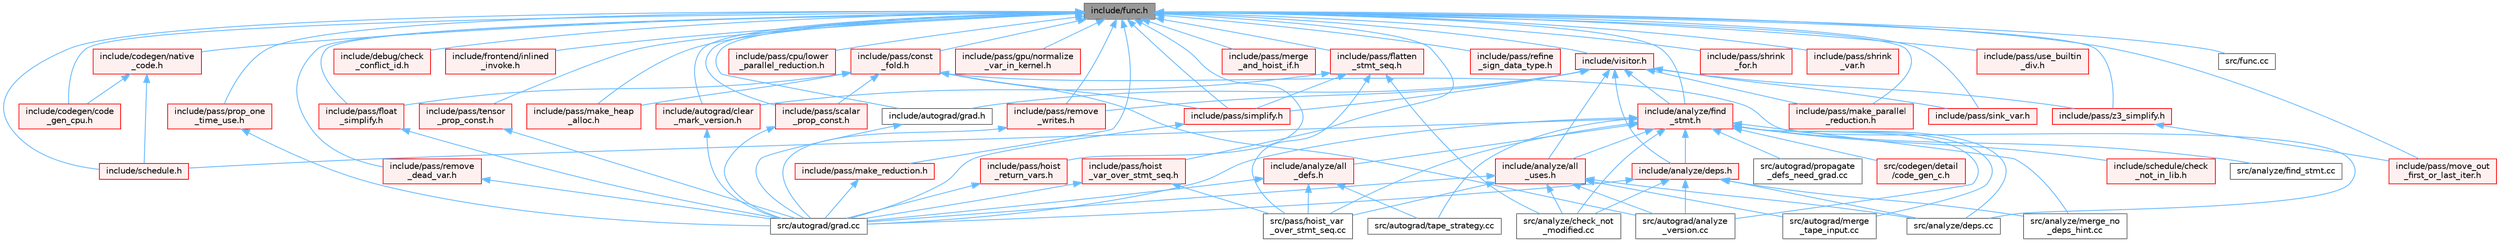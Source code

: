 digraph "include/func.h"
{
 // LATEX_PDF_SIZE
  bgcolor="transparent";
  edge [fontname=Helvetica,fontsize=10,labelfontname=Helvetica,labelfontsize=10];
  node [fontname=Helvetica,fontsize=10,shape=box,height=0.2,width=0.4];
  Node1 [label="include/func.h",height=0.2,width=0.4,color="gray40", fillcolor="grey60", style="filled", fontcolor="black",tooltip=" "];
  Node1 -> Node2 [dir="back",color="steelblue1",style="solid"];
  Node2 [label="include/analyze/find\l_stmt.h",height=0.2,width=0.4,color="red", fillcolor="#FFF0F0", style="filled",URL="$find__stmt_8h.html",tooltip=" "];
  Node2 -> Node3 [dir="back",color="steelblue1",style="solid"];
  Node3 [label="include/analyze/all\l_defs.h",height=0.2,width=0.4,color="red", fillcolor="#FFF0F0", style="filled",URL="$all__defs_8h.html",tooltip=" "];
  Node3 -> Node6 [dir="back",color="steelblue1",style="solid"];
  Node6 [label="src/autograd/grad.cc",height=0.2,width=0.4,color="grey40", fillcolor="white", style="filled",URL="$grad_8cc.html",tooltip=" "];
  Node3 -> Node7 [dir="back",color="steelblue1",style="solid"];
  Node7 [label="src/autograd/tape_strategy.cc",height=0.2,width=0.4,color="grey40", fillcolor="white", style="filled",URL="$tape__strategy_8cc.html",tooltip=" "];
  Node3 -> Node8 [dir="back",color="steelblue1",style="solid"];
  Node8 [label="src/pass/hoist_var\l_over_stmt_seq.cc",height=0.2,width=0.4,color="grey40", fillcolor="white", style="filled",URL="$hoist__var__over__stmt__seq_8cc.html",tooltip=" "];
  Node2 -> Node12 [dir="back",color="steelblue1",style="solid"];
  Node12 [label="include/analyze/all\l_uses.h",height=0.2,width=0.4,color="red", fillcolor="#FFF0F0", style="filled",URL="$all__uses_8h.html",tooltip=" "];
  Node12 -> Node90 [dir="back",color="steelblue1",style="solid"];
  Node90 [label="src/analyze/check_not\l_modified.cc",height=0.2,width=0.4,color="grey40", fillcolor="white", style="filled",URL="$check__not__modified_8cc.html",tooltip=" "];
  Node12 -> Node91 [dir="back",color="steelblue1",style="solid"];
  Node91 [label="src/analyze/deps.cc",height=0.2,width=0.4,color="grey40", fillcolor="white", style="filled",URL="$deps_8cc.html",tooltip=" "];
  Node12 -> Node71 [dir="back",color="steelblue1",style="solid"];
  Node71 [label="src/autograd/analyze\l_version.cc",height=0.2,width=0.4,color="grey40", fillcolor="white", style="filled",URL="$analyze__version_8cc.html",tooltip=" "];
  Node12 -> Node6 [dir="back",color="steelblue1",style="solid"];
  Node12 -> Node54 [dir="back",color="steelblue1",style="solid"];
  Node54 [label="src/autograd/merge\l_tape_input.cc",height=0.2,width=0.4,color="grey40", fillcolor="white", style="filled",URL="$merge__tape__input_8cc.html",tooltip=" "];
  Node12 -> Node8 [dir="back",color="steelblue1",style="solid"];
  Node2 -> Node106 [dir="back",color="steelblue1",style="solid"];
  Node106 [label="include/analyze/deps.h",height=0.2,width=0.4,color="red", fillcolor="#FFF0F0", style="filled",URL="$deps_8h.html",tooltip=" "];
  Node106 -> Node90 [dir="back",color="steelblue1",style="solid"];
  Node106 -> Node91 [dir="back",color="steelblue1",style="solid"];
  Node106 -> Node107 [dir="back",color="steelblue1",style="solid"];
  Node107 [label="src/analyze/merge_no\l_deps_hint.cc",height=0.2,width=0.4,color="grey40", fillcolor="white", style="filled",URL="$merge__no__deps__hint_8cc.html",tooltip=" "];
  Node106 -> Node71 [dir="back",color="steelblue1",style="solid"];
  Node106 -> Node6 [dir="back",color="steelblue1",style="solid"];
  Node2 -> Node22 [dir="back",color="steelblue1",style="solid"];
  Node22 [label="include/schedule.h",height=0.2,width=0.4,color="red", fillcolor="#FFF0F0", style="filled",URL="$schedule_8h.html",tooltip=" "];
  Node2 -> Node110 [dir="back",color="steelblue1",style="solid"];
  Node110 [label="include/schedule/check\l_not_in_lib.h",height=0.2,width=0.4,color="red", fillcolor="#FFF0F0", style="filled",URL="$check__not__in__lib_8h.html",tooltip=" "];
  Node2 -> Node90 [dir="back",color="steelblue1",style="solid"];
  Node2 -> Node91 [dir="back",color="steelblue1",style="solid"];
  Node2 -> Node111 [dir="back",color="steelblue1",style="solid"];
  Node111 [label="src/analyze/find_stmt.cc",height=0.2,width=0.4,color="grey40", fillcolor="white", style="filled",URL="$find__stmt_8cc.html",tooltip=" "];
  Node2 -> Node107 [dir="back",color="steelblue1",style="solid"];
  Node2 -> Node71 [dir="back",color="steelblue1",style="solid"];
  Node2 -> Node6 [dir="back",color="steelblue1",style="solid"];
  Node2 -> Node54 [dir="back",color="steelblue1",style="solid"];
  Node2 -> Node112 [dir="back",color="steelblue1",style="solid"];
  Node112 [label="src/autograd/propagate\l_defs_need_grad.cc",height=0.2,width=0.4,color="grey40", fillcolor="white", style="filled",URL="$propagate__defs__need__grad_8cc.html",tooltip=" "];
  Node2 -> Node7 [dir="back",color="steelblue1",style="solid"];
  Node2 -> Node113 [dir="back",color="steelblue1",style="solid"];
  Node113 [label="src/codegen/detail\l/code_gen_c.h",height=0.2,width=0.4,color="red", fillcolor="#FFF0F0", style="filled",URL="$src_2codegen_2detail_2code__gen__c_8h.html",tooltip=" "];
  Node2 -> Node8 [dir="back",color="steelblue1",style="solid"];
  Node1 -> Node114 [dir="back",color="steelblue1",style="solid"];
  Node114 [label="include/autograd/clear\l_mark_version.h",height=0.2,width=0.4,color="red", fillcolor="#FFF0F0", style="filled",URL="$clear__mark__version_8h.html",tooltip=" "];
  Node114 -> Node6 [dir="back",color="steelblue1",style="solid"];
  Node1 -> Node115 [dir="back",color="steelblue1",style="solid"];
  Node115 [label="include/autograd/grad.h",height=0.2,width=0.4,color="grey40", fillcolor="white", style="filled",URL="$grad_8h.html",tooltip=" "];
  Node115 -> Node6 [dir="back",color="steelblue1",style="solid"];
  Node1 -> Node116 [dir="back",color="steelblue1",style="solid"];
  Node116 [label="include/codegen/code\l_gen_cpu.h",height=0.2,width=0.4,color="red", fillcolor="#FFF0F0", style="filled",URL="$code__gen__cpu_8h.html",tooltip=" "];
  Node1 -> Node118 [dir="back",color="steelblue1",style="solid"];
  Node118 [label="include/codegen/native\l_code.h",height=0.2,width=0.4,color="red", fillcolor="#FFF0F0", style="filled",URL="$native__code_8h.html",tooltip=" "];
  Node118 -> Node116 [dir="back",color="steelblue1",style="solid"];
  Node118 -> Node22 [dir="back",color="steelblue1",style="solid"];
  Node1 -> Node129 [dir="back",color="steelblue1",style="solid"];
  Node129 [label="include/debug/check\l_conflict_id.h",height=0.2,width=0.4,color="red", fillcolor="#FFF0F0", style="filled",URL="$check__conflict__id_8h.html",tooltip=" "];
  Node1 -> Node131 [dir="back",color="steelblue1",style="solid"];
  Node131 [label="include/frontend/inlined\l_invoke.h",height=0.2,width=0.4,color="red", fillcolor="#FFF0F0", style="filled",URL="$inlined__invoke_8h.html",tooltip=" "];
  Node1 -> Node132 [dir="back",color="steelblue1",style="solid"];
  Node132 [label="include/pass/const\l_fold.h",height=0.2,width=0.4,color="red", fillcolor="#FFF0F0", style="filled",URL="$const__fold_8h.html",tooltip=" "];
  Node132 -> Node134 [dir="back",color="steelblue1",style="solid"];
  Node134 [label="include/pass/float\l_simplify.h",height=0.2,width=0.4,color="red", fillcolor="#FFF0F0", style="filled",URL="$float__simplify_8h.html",tooltip=" "];
  Node134 -> Node6 [dir="back",color="steelblue1",style="solid"];
  Node132 -> Node136 [dir="back",color="steelblue1",style="solid"];
  Node136 [label="include/pass/make_heap\l_alloc.h",height=0.2,width=0.4,color="red", fillcolor="#FFF0F0", style="filled",URL="$make__heap__alloc_8h.html",tooltip=" "];
  Node132 -> Node137 [dir="back",color="steelblue1",style="solid"];
  Node137 [label="include/pass/scalar\l_prop_const.h",height=0.2,width=0.4,color="red", fillcolor="#FFF0F0", style="filled",URL="$scalar__prop__const_8h.html",tooltip=" "];
  Node137 -> Node6 [dir="back",color="steelblue1",style="solid"];
  Node132 -> Node64 [dir="back",color="steelblue1",style="solid"];
  Node64 [label="include/pass/simplify.h",height=0.2,width=0.4,color="red", fillcolor="#FFF0F0", style="filled",URL="$simplify_8h.html",tooltip=" "];
  Node64 -> Node6 [dir="back",color="steelblue1",style="solid"];
  Node132 -> Node91 [dir="back",color="steelblue1",style="solid"];
  Node132 -> Node71 [dir="back",color="steelblue1",style="solid"];
  Node1 -> Node139 [dir="back",color="steelblue1",style="solid"];
  Node139 [label="include/pass/cpu/lower\l_parallel_reduction.h",height=0.2,width=0.4,color="red", fillcolor="#FFF0F0", style="filled",URL="$cpu_2lower__parallel__reduction_8h.html",tooltip=" "];
  Node1 -> Node140 [dir="back",color="steelblue1",style="solid"];
  Node140 [label="include/pass/flatten\l_stmt_seq.h",height=0.2,width=0.4,color="red", fillcolor="#FFF0F0", style="filled",URL="$flatten__stmt__seq_8h.html",tooltip=" "];
  Node140 -> Node114 [dir="back",color="steelblue1",style="solid"];
  Node140 -> Node64 [dir="back",color="steelblue1",style="solid"];
  Node140 -> Node90 [dir="back",color="steelblue1",style="solid"];
  Node140 -> Node8 [dir="back",color="steelblue1",style="solid"];
  Node1 -> Node134 [dir="back",color="steelblue1",style="solid"];
  Node1 -> Node80 [dir="back",color="steelblue1",style="solid"];
  Node80 [label="include/pass/gpu/normalize\l_var_in_kernel.h",height=0.2,width=0.4,color="red", fillcolor="#FFF0F0", style="filled",URL="$normalize__var__in__kernel_8h.html",tooltip=" "];
  Node1 -> Node144 [dir="back",color="steelblue1",style="solid"];
  Node144 [label="include/pass/hoist\l_return_vars.h",height=0.2,width=0.4,color="red", fillcolor="#FFF0F0", style="filled",URL="$hoist__return__vars_8h.html",tooltip=" "];
  Node144 -> Node6 [dir="back",color="steelblue1",style="solid"];
  Node1 -> Node146 [dir="back",color="steelblue1",style="solid"];
  Node146 [label="include/pass/hoist\l_var_over_stmt_seq.h",height=0.2,width=0.4,color="red", fillcolor="#FFF0F0", style="filled",URL="$hoist__var__over__stmt__seq_8h.html",tooltip=" "];
  Node146 -> Node6 [dir="back",color="steelblue1",style="solid"];
  Node146 -> Node8 [dir="back",color="steelblue1",style="solid"];
  Node1 -> Node136 [dir="back",color="steelblue1",style="solid"];
  Node1 -> Node75 [dir="back",color="steelblue1",style="solid"];
  Node75 [label="include/pass/make_parallel\l_reduction.h",height=0.2,width=0.4,color="red", fillcolor="#FFF0F0", style="filled",URL="$make__parallel__reduction_8h.html",tooltip=" "];
  Node1 -> Node147 [dir="back",color="steelblue1",style="solid"];
  Node147 [label="include/pass/make_reduction.h",height=0.2,width=0.4,color="red", fillcolor="#FFF0F0", style="filled",URL="$make__reduction_8h.html",tooltip=" "];
  Node147 -> Node6 [dir="back",color="steelblue1",style="solid"];
  Node1 -> Node148 [dir="back",color="steelblue1",style="solid"];
  Node148 [label="include/pass/merge\l_and_hoist_if.h",height=0.2,width=0.4,color="red", fillcolor="#FFF0F0", style="filled",URL="$merge__and__hoist__if_8h.html",tooltip=" "];
  Node1 -> Node149 [dir="back",color="steelblue1",style="solid"];
  Node149 [label="include/pass/move_out\l_first_or_last_iter.h",height=0.2,width=0.4,color="red", fillcolor="#FFF0F0", style="filled",URL="$move__out__first__or__last__iter_8h.html",tooltip=" "];
  Node1 -> Node151 [dir="back",color="steelblue1",style="solid"];
  Node151 [label="include/pass/prop_one\l_time_use.h",height=0.2,width=0.4,color="red", fillcolor="#FFF0F0", style="filled",URL="$prop__one__time__use_8h.html",tooltip=" "];
  Node151 -> Node6 [dir="back",color="steelblue1",style="solid"];
  Node1 -> Node152 [dir="back",color="steelblue1",style="solid"];
  Node152 [label="include/pass/refine\l_sign_data_type.h",height=0.2,width=0.4,color="red", fillcolor="#FFF0F0", style="filled",URL="$refine__sign__data__type_8h.html",tooltip=" "];
  Node1 -> Node154 [dir="back",color="steelblue1",style="solid"];
  Node154 [label="include/pass/remove\l_dead_var.h",height=0.2,width=0.4,color="red", fillcolor="#FFF0F0", style="filled",URL="$remove__dead__var_8h.html",tooltip=" "];
  Node154 -> Node6 [dir="back",color="steelblue1",style="solid"];
  Node1 -> Node155 [dir="back",color="steelblue1",style="solid"];
  Node155 [label="include/pass/remove\l_writes.h",height=0.2,width=0.4,color="red", fillcolor="#FFF0F0", style="filled",URL="$remove__writes_8h.html",tooltip=" "];
  Node155 -> Node6 [dir="back",color="steelblue1",style="solid"];
  Node1 -> Node137 [dir="back",color="steelblue1",style="solid"];
  Node1 -> Node14 [dir="back",color="steelblue1",style="solid"];
  Node14 [label="include/pass/shrink\l_for.h",height=0.2,width=0.4,color="red", fillcolor="#FFF0F0", style="filled",URL="$shrink__for_8h.html",tooltip=" "];
  Node1 -> Node61 [dir="back",color="steelblue1",style="solid"];
  Node61 [label="include/pass/shrink\l_var.h",height=0.2,width=0.4,color="red", fillcolor="#FFF0F0", style="filled",URL="$shrink__var_8h.html",tooltip=" "];
  Node1 -> Node64 [dir="back",color="steelblue1",style="solid"];
  Node1 -> Node157 [dir="back",color="steelblue1",style="solid"];
  Node157 [label="include/pass/sink_var.h",height=0.2,width=0.4,color="red", fillcolor="#FFF0F0", style="filled",URL="$sink__var_8h.html",tooltip=" "];
  Node1 -> Node158 [dir="back",color="steelblue1",style="solid"];
  Node158 [label="include/pass/tensor\l_prop_const.h",height=0.2,width=0.4,color="red", fillcolor="#FFF0F0", style="filled",URL="$tensor__prop__const_8h.html",tooltip=" "];
  Node158 -> Node6 [dir="back",color="steelblue1",style="solid"];
  Node1 -> Node76 [dir="back",color="steelblue1",style="solid"];
  Node76 [label="include/pass/use_builtin\l_div.h",height=0.2,width=0.4,color="red", fillcolor="#FFF0F0", style="filled",URL="$use__builtin__div_8h.html",tooltip=" "];
  Node1 -> Node159 [dir="back",color="steelblue1",style="solid"];
  Node159 [label="include/pass/z3_simplify.h",height=0.2,width=0.4,color="red", fillcolor="#FFF0F0", style="filled",URL="$z3__simplify_8h.html",tooltip=" "];
  Node159 -> Node149 [dir="back",color="steelblue1",style="solid"];
  Node1 -> Node22 [dir="back",color="steelblue1",style="solid"];
  Node1 -> Node160 [dir="back",color="steelblue1",style="solid"];
  Node160 [label="include/visitor.h",height=0.2,width=0.4,color="red", fillcolor="#FFF0F0", style="filled",URL="$visitor_8h.html",tooltip=" "];
  Node160 -> Node12 [dir="back",color="steelblue1",style="solid"];
  Node160 -> Node106 [dir="back",color="steelblue1",style="solid"];
  Node160 -> Node2 [dir="back",color="steelblue1",style="solid"];
  Node160 -> Node115 [dir="back",color="steelblue1",style="solid"];
  Node160 -> Node75 [dir="back",color="steelblue1",style="solid"];
  Node160 -> Node155 [dir="back",color="steelblue1",style="solid"];
  Node160 -> Node64 [dir="back",color="steelblue1",style="solid"];
  Node160 -> Node157 [dir="back",color="steelblue1",style="solid"];
  Node160 -> Node159 [dir="back",color="steelblue1",style="solid"];
  Node1 -> Node186 [dir="back",color="steelblue1",style="solid"];
  Node186 [label="src/func.cc",height=0.2,width=0.4,color="grey40", fillcolor="white", style="filled",URL="$func_8cc.html",tooltip=" "];
}
